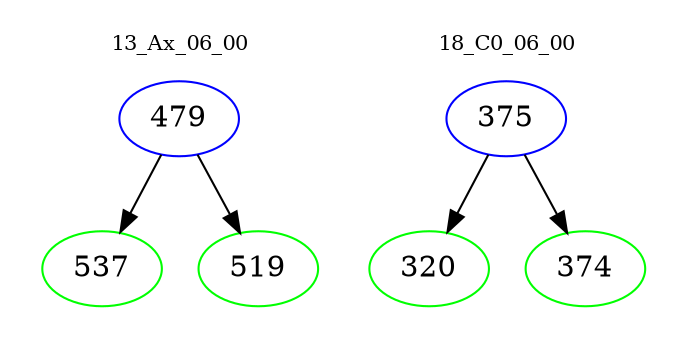 digraph{
subgraph cluster_0 {
color = white
label = "13_Ax_06_00";
fontsize=10;
T0_479 [label="479", color="blue"]
T0_479 -> T0_537 [color="black"]
T0_537 [label="537", color="green"]
T0_479 -> T0_519 [color="black"]
T0_519 [label="519", color="green"]
}
subgraph cluster_1 {
color = white
label = "18_C0_06_00";
fontsize=10;
T1_375 [label="375", color="blue"]
T1_375 -> T1_320 [color="black"]
T1_320 [label="320", color="green"]
T1_375 -> T1_374 [color="black"]
T1_374 [label="374", color="green"]
}
}
